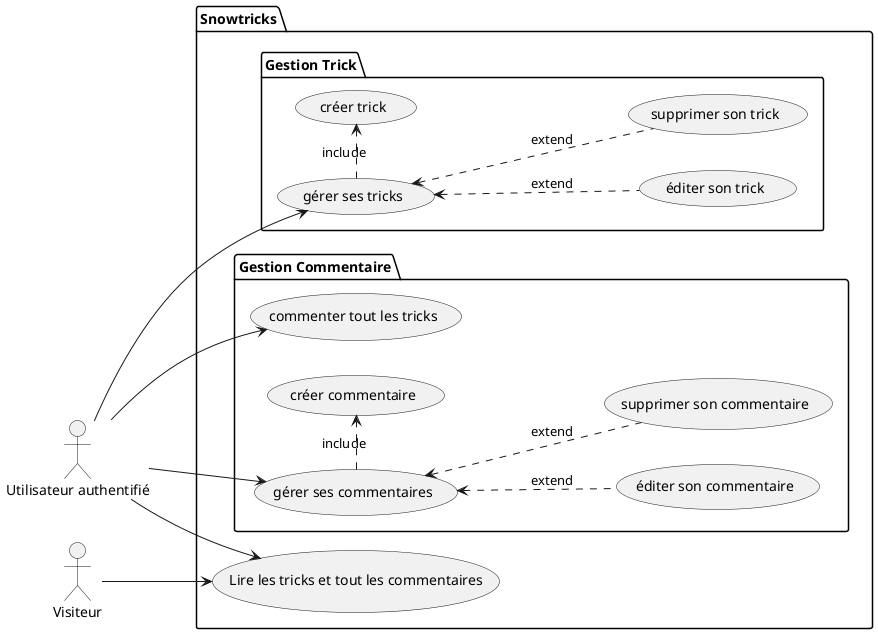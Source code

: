 @startuml
left to right direction
actor "Utilisateur authentifié" as login

package Snowtricks {


  usecase "Lire les tricks et tout les commentaires" as UC4

  package "Gestion Trick" as GT {
    usecase "gérer ses tricks" as UC1
    (UC1) -right..> (créer trick) : include
    (éditer son trick) -up.> (UC1) : extend
    (supprimer son trick) -up.> (UC1) : extend
  }

  package "Gestion Commentaire" as GC  {
    usecase "commenter tout les tricks" as UC3
    usecase "gérer ses commentaires" as UC2
    (UC2) -right.> (créer commentaire) : include
    (éditer son commentaire) -up.> (UC2) : extend
    (supprimer son commentaire) -up.> (UC2) : extend
  }
}

Visiteur  --> UC4
login --> UC1
login --> UC2
login --> UC3
login --> UC4


@enduml